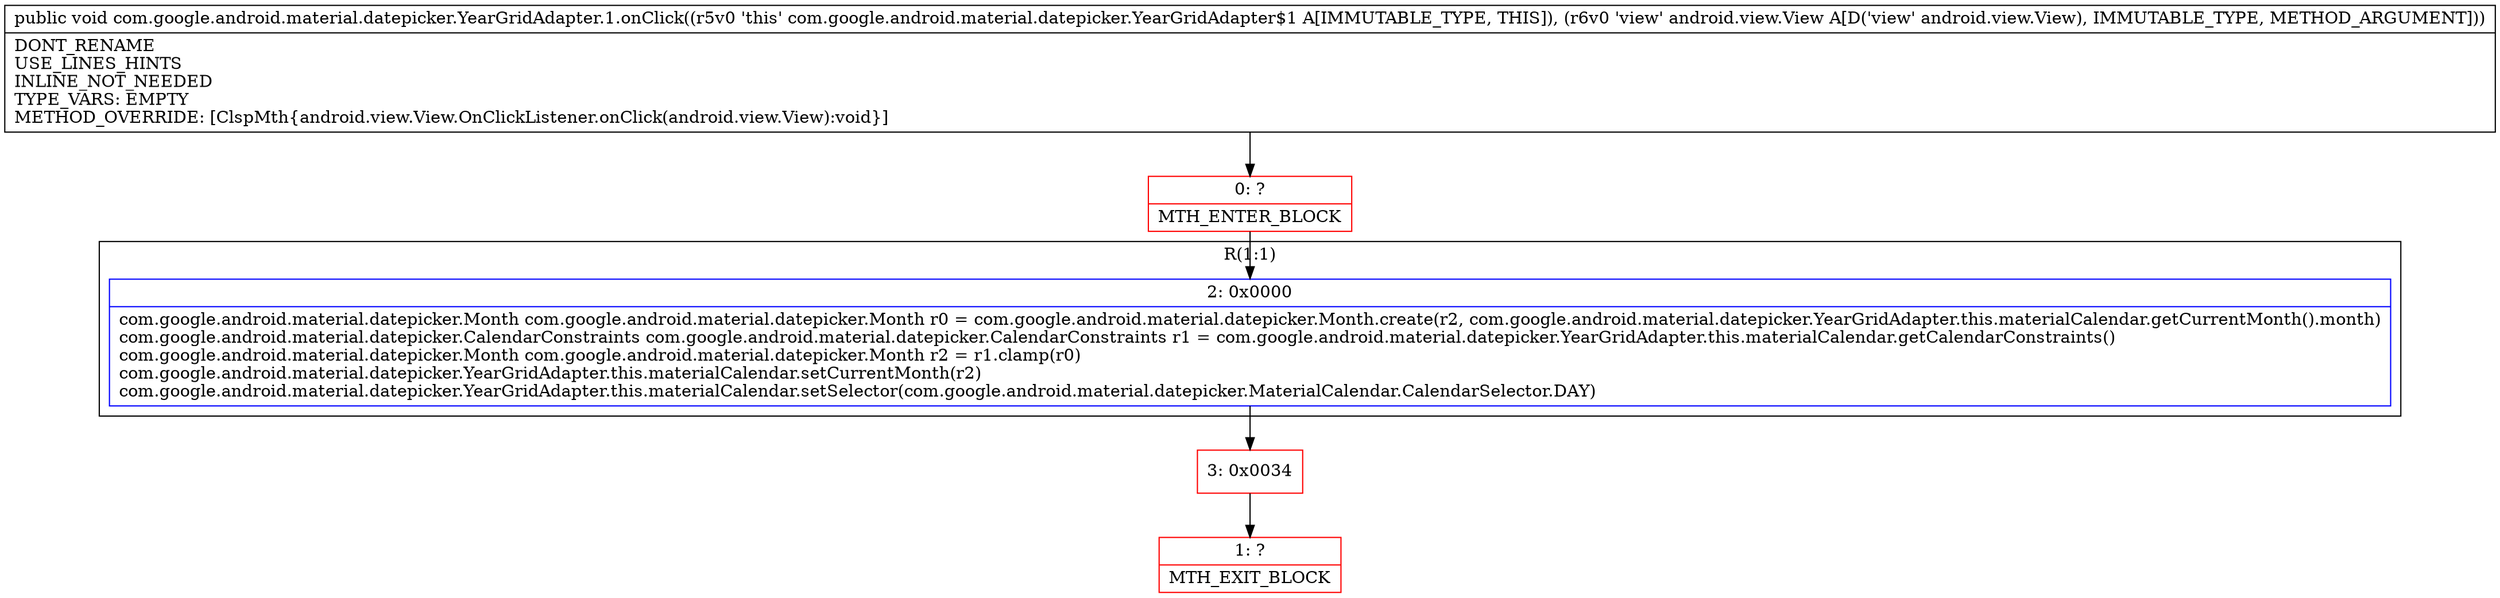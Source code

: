 digraph "CFG forcom.google.android.material.datepicker.YearGridAdapter.1.onClick(Landroid\/view\/View;)V" {
subgraph cluster_Region_1546208278 {
label = "R(1:1)";
node [shape=record,color=blue];
Node_2 [shape=record,label="{2\:\ 0x0000|com.google.android.material.datepicker.Month com.google.android.material.datepicker.Month r0 = com.google.android.material.datepicker.Month.create(r2, com.google.android.material.datepicker.YearGridAdapter.this.materialCalendar.getCurrentMonth().month)\lcom.google.android.material.datepicker.CalendarConstraints com.google.android.material.datepicker.CalendarConstraints r1 = com.google.android.material.datepicker.YearGridAdapter.this.materialCalendar.getCalendarConstraints()\lcom.google.android.material.datepicker.Month com.google.android.material.datepicker.Month r2 = r1.clamp(r0)\lcom.google.android.material.datepicker.YearGridAdapter.this.materialCalendar.setCurrentMonth(r2)\lcom.google.android.material.datepicker.YearGridAdapter.this.materialCalendar.setSelector(com.google.android.material.datepicker.MaterialCalendar.CalendarSelector.DAY)\l}"];
}
Node_0 [shape=record,color=red,label="{0\:\ ?|MTH_ENTER_BLOCK\l}"];
Node_3 [shape=record,color=red,label="{3\:\ 0x0034}"];
Node_1 [shape=record,color=red,label="{1\:\ ?|MTH_EXIT_BLOCK\l}"];
MethodNode[shape=record,label="{public void com.google.android.material.datepicker.YearGridAdapter.1.onClick((r5v0 'this' com.google.android.material.datepicker.YearGridAdapter$1 A[IMMUTABLE_TYPE, THIS]), (r6v0 'view' android.view.View A[D('view' android.view.View), IMMUTABLE_TYPE, METHOD_ARGUMENT]))  | DONT_RENAME\lUSE_LINES_HINTS\lINLINE_NOT_NEEDED\lTYPE_VARS: EMPTY\lMETHOD_OVERRIDE: [ClspMth\{android.view.View.OnClickListener.onClick(android.view.View):void\}]\l}"];
MethodNode -> Node_0;Node_2 -> Node_3;
Node_0 -> Node_2;
Node_3 -> Node_1;
}

